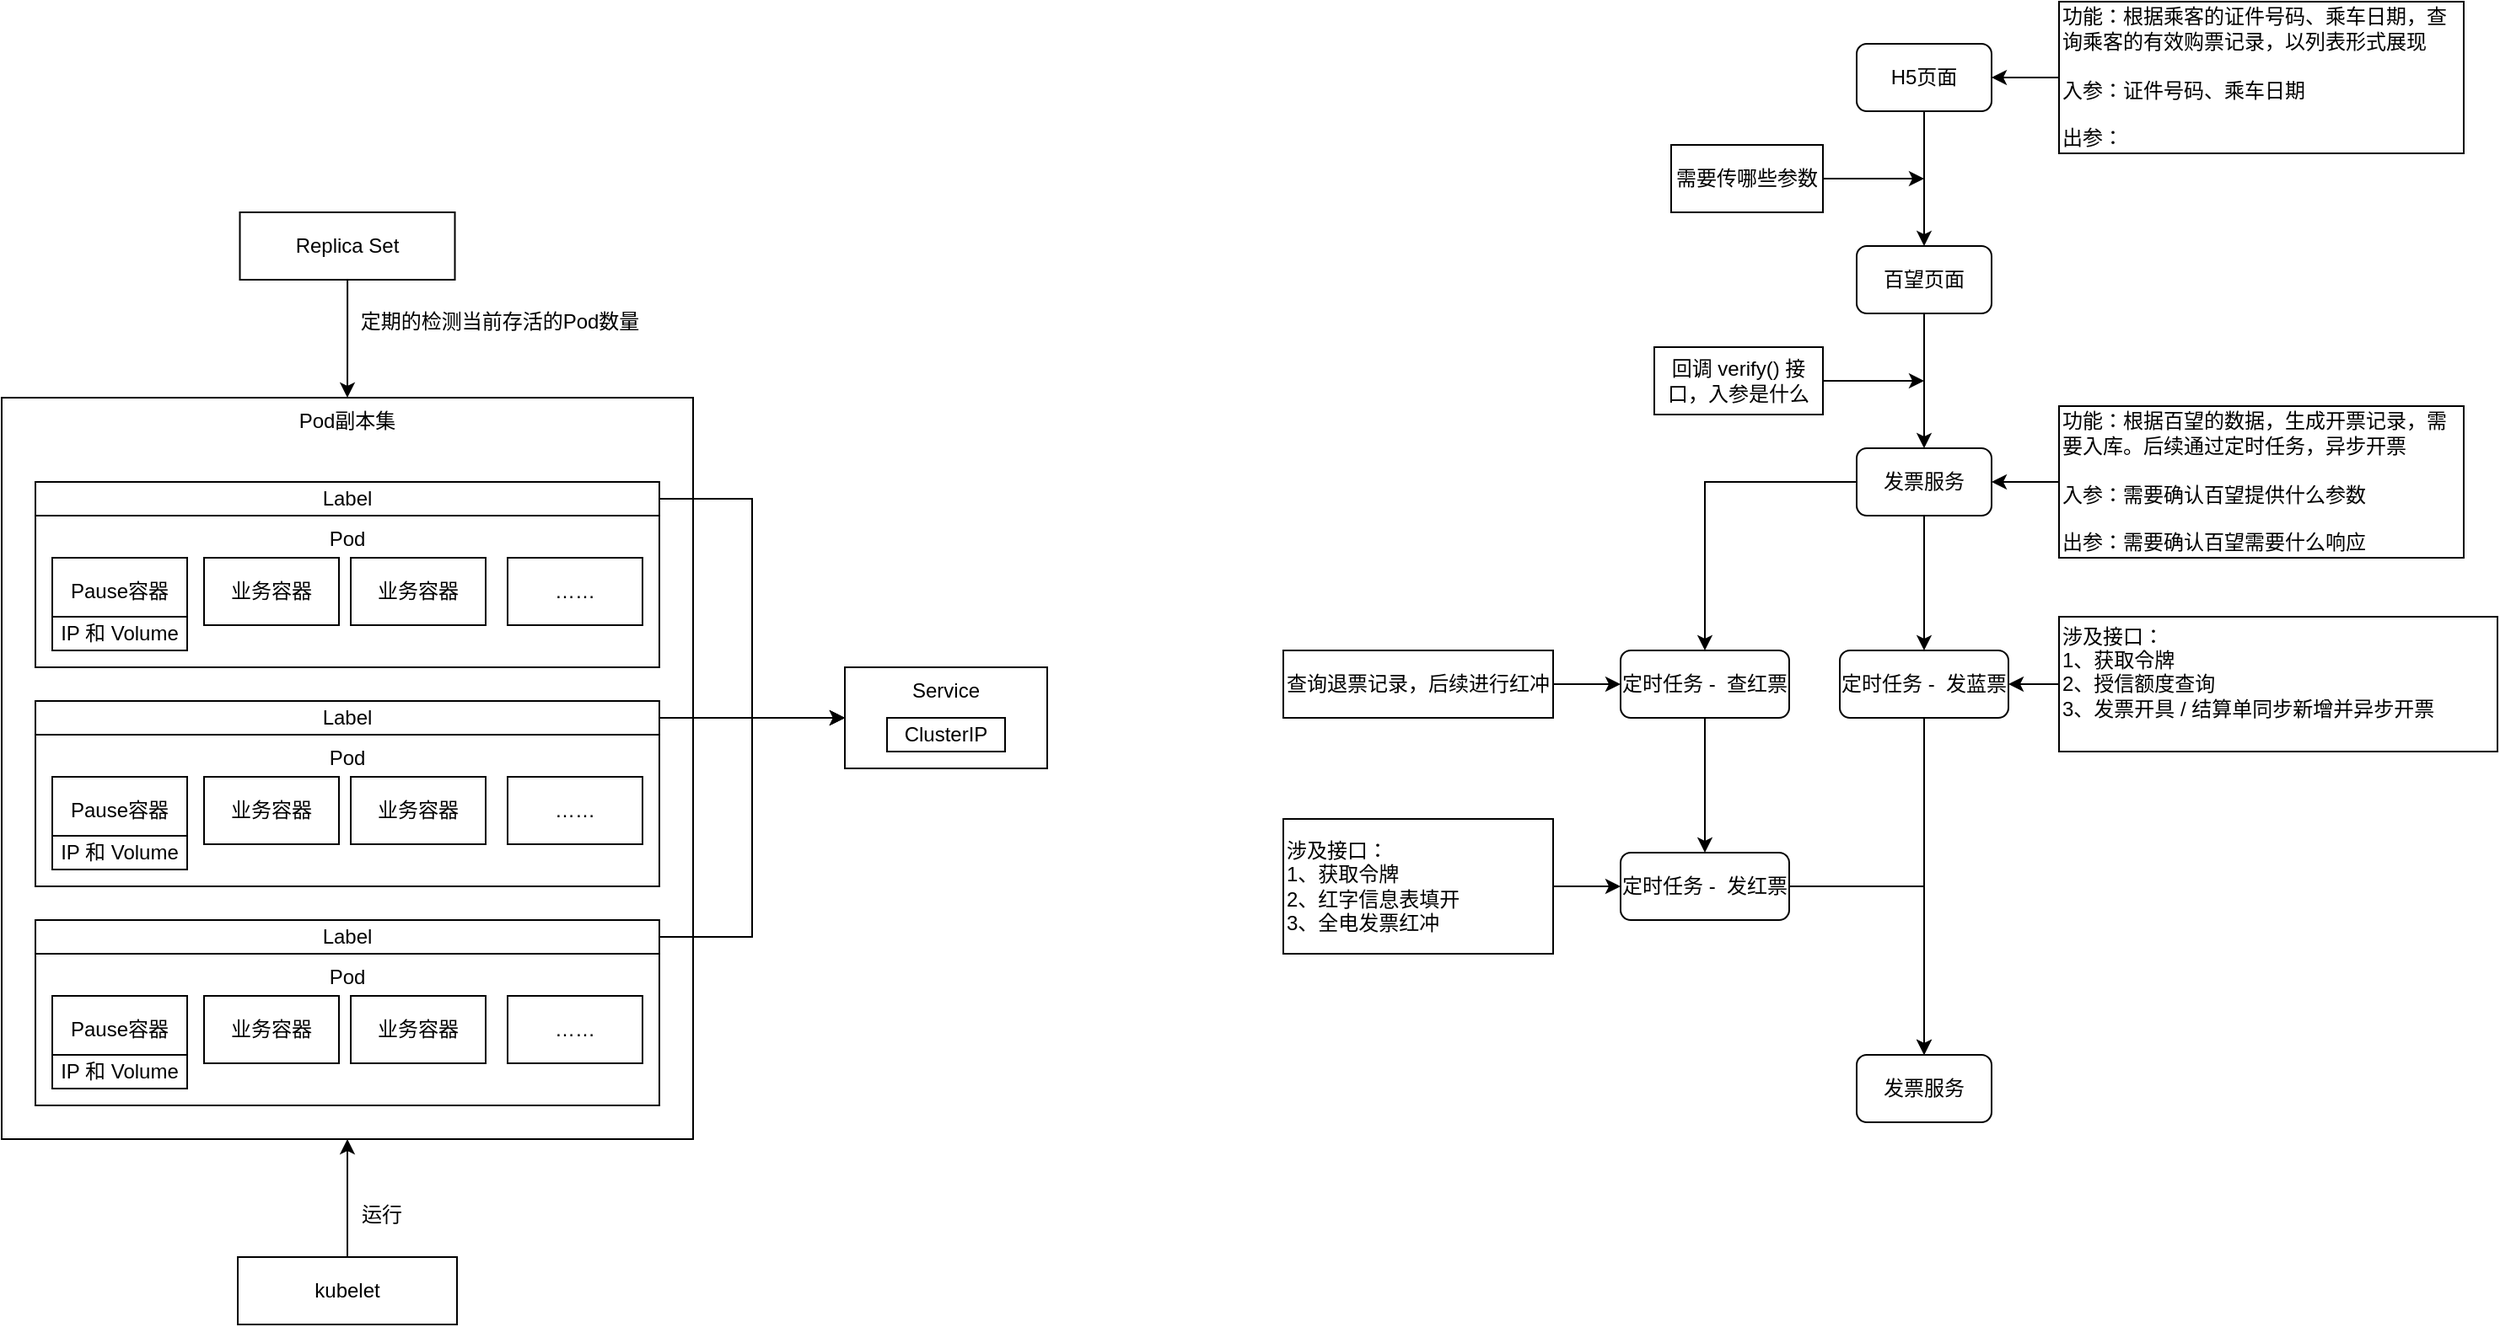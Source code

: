 <mxfile version="21.3.8" type="github">
  <diagram name="第 1 页" id="HOC7bNua-bY7ClNRXlTB">
    <mxGraphModel dx="2206" dy="764" grid="1" gridSize="10" guides="1" tooltips="1" connect="1" arrows="1" fold="1" page="1" pageScale="1" pageWidth="827" pageHeight="1169" math="0" shadow="0">
      <root>
        <mxCell id="0" />
        <mxCell id="1" parent="0" />
        <mxCell id="FU--RE4_ICC-AWk_sWPQ-10" style="edgeStyle=orthogonalEdgeStyle;rounded=0;orthogonalLoop=1;jettySize=auto;html=1;" parent="1" source="FU--RE4_ICC-AWk_sWPQ-3" target="FU--RE4_ICC-AWk_sWPQ-5" edge="1">
          <mxGeometry relative="1" as="geometry" />
        </mxCell>
        <mxCell id="FU--RE4_ICC-AWk_sWPQ-3" value="功能：根据乘客的证件号码、乘车日期，查询乘客的有效购票记录，以列表形式展现&lt;br style=&quot;border-color: var(--border-color);&quot;&gt;&lt;span style=&quot;border-color: var(--border-color);&quot;&gt;&lt;br style=&quot;border-color: var(--border-color);&quot;&gt;入参：证件号码、乘车日期&lt;br style=&quot;border-color: var(--border-color);&quot;&gt;&lt;br style=&quot;border-color: var(--border-color);&quot;&gt;出参：&lt;/span&gt;&lt;span style=&quot;&quot;&gt;&lt;br&gt;&lt;/span&gt;" style="rounded=0;whiteSpace=wrap;html=1;align=left;" parent="1" vertex="1">
          <mxGeometry x="440" y="15" width="240" height="90" as="geometry" />
        </mxCell>
        <mxCell id="FU--RE4_ICC-AWk_sWPQ-7" value="" style="edgeStyle=orthogonalEdgeStyle;rounded=0;orthogonalLoop=1;jettySize=auto;html=1;" parent="1" source="FU--RE4_ICC-AWk_sWPQ-5" target="FU--RE4_ICC-AWk_sWPQ-6" edge="1">
          <mxGeometry relative="1" as="geometry" />
        </mxCell>
        <mxCell id="FU--RE4_ICC-AWk_sWPQ-5" value="&lt;span style=&quot;border-color: var(--border-color); text-align: left;&quot;&gt;H5页面&lt;br style=&quot;border-color: var(--border-color);&quot;&gt;&lt;/span&gt;" style="rounded=1;whiteSpace=wrap;html=1;" parent="1" vertex="1">
          <mxGeometry x="320" y="40" width="80" height="40" as="geometry" />
        </mxCell>
        <mxCell id="FU--RE4_ICC-AWk_sWPQ-12" value="" style="edgeStyle=orthogonalEdgeStyle;rounded=0;orthogonalLoop=1;jettySize=auto;html=1;" parent="1" source="FU--RE4_ICC-AWk_sWPQ-6" target="FU--RE4_ICC-AWk_sWPQ-11" edge="1">
          <mxGeometry relative="1" as="geometry" />
        </mxCell>
        <mxCell id="FU--RE4_ICC-AWk_sWPQ-6" value="百望页面" style="whiteSpace=wrap;html=1;rounded=1;" parent="1" vertex="1">
          <mxGeometry x="320" y="160" width="80" height="40" as="geometry" />
        </mxCell>
        <mxCell id="FU--RE4_ICC-AWk_sWPQ-9" style="edgeStyle=orthogonalEdgeStyle;rounded=0;orthogonalLoop=1;jettySize=auto;html=1;" parent="1" source="FU--RE4_ICC-AWk_sWPQ-8" edge="1">
          <mxGeometry relative="1" as="geometry">
            <mxPoint x="360" y="120" as="targetPoint" />
          </mxGeometry>
        </mxCell>
        <mxCell id="FU--RE4_ICC-AWk_sWPQ-8" value="需要传哪些参数" style="rounded=0;whiteSpace=wrap;html=1;" parent="1" vertex="1">
          <mxGeometry x="210" y="100" width="90" height="40" as="geometry" />
        </mxCell>
        <mxCell id="FU--RE4_ICC-AWk_sWPQ-21" style="edgeStyle=orthogonalEdgeStyle;rounded=0;orthogonalLoop=1;jettySize=auto;html=1;" parent="1" source="FU--RE4_ICC-AWk_sWPQ-11" target="FU--RE4_ICC-AWk_sWPQ-20" edge="1">
          <mxGeometry relative="1" as="geometry" />
        </mxCell>
        <mxCell id="FU--RE4_ICC-AWk_sWPQ-31" style="edgeStyle=orthogonalEdgeStyle;rounded=0;orthogonalLoop=1;jettySize=auto;html=1;" parent="1" source="FU--RE4_ICC-AWk_sWPQ-11" target="FU--RE4_ICC-AWk_sWPQ-30" edge="1">
          <mxGeometry relative="1" as="geometry" />
        </mxCell>
        <mxCell id="FU--RE4_ICC-AWk_sWPQ-11" value="发票服务" style="whiteSpace=wrap;html=1;rounded=1;" parent="1" vertex="1">
          <mxGeometry x="320" y="280" width="80" height="40" as="geometry" />
        </mxCell>
        <mxCell id="FU--RE4_ICC-AWk_sWPQ-14" style="edgeStyle=orthogonalEdgeStyle;rounded=0;orthogonalLoop=1;jettySize=auto;html=1;" parent="1" source="FU--RE4_ICC-AWk_sWPQ-13" edge="1">
          <mxGeometry relative="1" as="geometry">
            <mxPoint x="360" y="240" as="targetPoint" />
          </mxGeometry>
        </mxCell>
        <mxCell id="FU--RE4_ICC-AWk_sWPQ-13" value="回调 verify() 接口，入参是什么" style="rounded=0;whiteSpace=wrap;html=1;" parent="1" vertex="1">
          <mxGeometry x="200" y="220" width="100" height="40" as="geometry" />
        </mxCell>
        <mxCell id="FU--RE4_ICC-AWk_sWPQ-16" style="edgeStyle=orthogonalEdgeStyle;rounded=0;orthogonalLoop=1;jettySize=auto;html=1;" parent="1" source="FU--RE4_ICC-AWk_sWPQ-15" target="FU--RE4_ICC-AWk_sWPQ-11" edge="1">
          <mxGeometry relative="1" as="geometry" />
        </mxCell>
        <mxCell id="FU--RE4_ICC-AWk_sWPQ-15" value="功能：根据百望的数据，生成开票记录，需要入库。后续通过定时任务，异步开票&lt;br style=&quot;border-color: var(--border-color);&quot;&gt;&lt;span style=&quot;border-color: var(--border-color);&quot;&gt;&lt;br style=&quot;border-color: var(--border-color);&quot;&gt;入参：需要确认百望提供什么参数&lt;br style=&quot;border-color: var(--border-color);&quot;&gt;&lt;br style=&quot;border-color: var(--border-color);&quot;&gt;出参：需要确认百望需要什么响应&lt;/span&gt;&lt;span style=&quot;&quot;&gt;&lt;br&gt;&lt;/span&gt;" style="rounded=0;whiteSpace=wrap;html=1;align=left;" parent="1" vertex="1">
          <mxGeometry x="440" y="255" width="240" height="90" as="geometry" />
        </mxCell>
        <mxCell id="FU--RE4_ICC-AWk_sWPQ-28" style="edgeStyle=orthogonalEdgeStyle;rounded=0;orthogonalLoop=1;jettySize=auto;html=1;entryX=0.5;entryY=0;entryDx=0;entryDy=0;" parent="1" source="FU--RE4_ICC-AWk_sWPQ-17" target="FU--RE4_ICC-AWk_sWPQ-27" edge="1">
          <mxGeometry relative="1" as="geometry" />
        </mxCell>
        <mxCell id="FU--RE4_ICC-AWk_sWPQ-17" value="定时任务 -&amp;nbsp; 发红票" style="whiteSpace=wrap;html=1;rounded=1;" parent="1" vertex="1">
          <mxGeometry x="180" y="520" width="100" height="40" as="geometry" />
        </mxCell>
        <mxCell id="FU--RE4_ICC-AWk_sWPQ-29" style="edgeStyle=orthogonalEdgeStyle;rounded=0;orthogonalLoop=1;jettySize=auto;html=1;" parent="1" source="FU--RE4_ICC-AWk_sWPQ-20" target="FU--RE4_ICC-AWk_sWPQ-27" edge="1">
          <mxGeometry relative="1" as="geometry" />
        </mxCell>
        <mxCell id="FU--RE4_ICC-AWk_sWPQ-20" value="定时任务 -&amp;nbsp; 发蓝票" style="whiteSpace=wrap;html=1;rounded=1;" parent="1" vertex="1">
          <mxGeometry x="310" y="400" width="100" height="40" as="geometry" />
        </mxCell>
        <mxCell id="FU--RE4_ICC-AWk_sWPQ-24" style="edgeStyle=orthogonalEdgeStyle;rounded=0;orthogonalLoop=1;jettySize=auto;html=1;" parent="1" source="FU--RE4_ICC-AWk_sWPQ-23" target="FU--RE4_ICC-AWk_sWPQ-20" edge="1">
          <mxGeometry relative="1" as="geometry" />
        </mxCell>
        <mxCell id="FU--RE4_ICC-AWk_sWPQ-23" value="涉及接口：&lt;br&gt;1、获取令牌&lt;br&gt;2、授信额度查询&lt;br&gt;3、发票开具 /&amp;nbsp;结算单同步新增并异步开票&lt;span style=&quot;&quot;&gt;&lt;div&gt;&lt;br&gt;&lt;/div&gt;&lt;/span&gt;" style="rounded=0;whiteSpace=wrap;html=1;align=left;" parent="1" vertex="1">
          <mxGeometry x="440" y="380" width="260" height="80" as="geometry" />
        </mxCell>
        <mxCell id="FU--RE4_ICC-AWk_sWPQ-36" style="edgeStyle=orthogonalEdgeStyle;rounded=0;orthogonalLoop=1;jettySize=auto;html=1;entryX=0;entryY=0.5;entryDx=0;entryDy=0;" parent="1" source="FU--RE4_ICC-AWk_sWPQ-25" target="FU--RE4_ICC-AWk_sWPQ-17" edge="1">
          <mxGeometry relative="1" as="geometry" />
        </mxCell>
        <mxCell id="FU--RE4_ICC-AWk_sWPQ-25" value="涉及接口：&lt;br&gt;1、获取令牌&lt;br&gt;&lt;span style=&quot;&quot;&gt;2、红字信息表填开&lt;br&gt;3、全电发票红冲&lt;br&gt;&lt;/span&gt;" style="rounded=0;whiteSpace=wrap;html=1;align=left;" parent="1" vertex="1">
          <mxGeometry x="-20" y="500" width="160" height="80" as="geometry" />
        </mxCell>
        <mxCell id="FU--RE4_ICC-AWk_sWPQ-27" value="发票服务" style="whiteSpace=wrap;html=1;rounded=1;" parent="1" vertex="1">
          <mxGeometry x="320" y="640" width="80" height="40" as="geometry" />
        </mxCell>
        <mxCell id="FU--RE4_ICC-AWk_sWPQ-32" style="edgeStyle=orthogonalEdgeStyle;rounded=0;orthogonalLoop=1;jettySize=auto;html=1;" parent="1" source="FU--RE4_ICC-AWk_sWPQ-30" target="FU--RE4_ICC-AWk_sWPQ-17" edge="1">
          <mxGeometry relative="1" as="geometry" />
        </mxCell>
        <mxCell id="FU--RE4_ICC-AWk_sWPQ-30" value="定时任务 -&amp;nbsp; 查红票" style="whiteSpace=wrap;html=1;rounded=1;" parent="1" vertex="1">
          <mxGeometry x="180" y="400" width="100" height="40" as="geometry" />
        </mxCell>
        <mxCell id="FU--RE4_ICC-AWk_sWPQ-35" style="edgeStyle=orthogonalEdgeStyle;rounded=0;orthogonalLoop=1;jettySize=auto;html=1;" parent="1" source="FU--RE4_ICC-AWk_sWPQ-33" target="FU--RE4_ICC-AWk_sWPQ-30" edge="1">
          <mxGeometry relative="1" as="geometry" />
        </mxCell>
        <mxCell id="FU--RE4_ICC-AWk_sWPQ-33" value="&lt;span style=&quot;&quot;&gt;查询退票记录，后续进行红冲&lt;br&gt;&lt;/span&gt;" style="rounded=0;whiteSpace=wrap;html=1;align=left;" parent="1" vertex="1">
          <mxGeometry x="-20" y="400" width="160" height="40" as="geometry" />
        </mxCell>
        <mxCell id="kJ-RgNJBBdPj5PcARNe8-33" value="" style="group;verticalAlign=top;" vertex="1" connectable="0" parent="1">
          <mxGeometry x="-760" y="300" width="390" height="390" as="geometry" />
        </mxCell>
        <mxCell id="kJ-RgNJBBdPj5PcARNe8-61" value="Pod副本集" style="rounded=0;whiteSpace=wrap;html=1;verticalAlign=top;" vertex="1" parent="kJ-RgNJBBdPj5PcARNe8-33">
          <mxGeometry x="-20" y="-50" width="410" height="440" as="geometry" />
        </mxCell>
        <mxCell id="kJ-RgNJBBdPj5PcARNe8-1" value="Pod" style="rounded=0;whiteSpace=wrap;html=1;verticalAlign=top;" vertex="1" parent="kJ-RgNJBBdPj5PcARNe8-33">
          <mxGeometry y="20" width="370" height="90" as="geometry" />
        </mxCell>
        <mxCell id="kJ-RgNJBBdPj5PcARNe8-3" value="Pause容器" style="rounded=0;whiteSpace=wrap;html=1;" vertex="1" parent="kJ-RgNJBBdPj5PcARNe8-33">
          <mxGeometry x="10" y="45" width="80" height="40" as="geometry" />
        </mxCell>
        <mxCell id="kJ-RgNJBBdPj5PcARNe8-6" value="业务容器" style="rounded=0;whiteSpace=wrap;html=1;" vertex="1" parent="kJ-RgNJBBdPj5PcARNe8-33">
          <mxGeometry x="100" y="45" width="80" height="40" as="geometry" />
        </mxCell>
        <mxCell id="kJ-RgNJBBdPj5PcARNe8-7" value="业务容器" style="rounded=0;whiteSpace=wrap;html=1;" vertex="1" parent="kJ-RgNJBBdPj5PcARNe8-33">
          <mxGeometry x="187" y="45" width="80" height="40" as="geometry" />
        </mxCell>
        <mxCell id="kJ-RgNJBBdPj5PcARNe8-8" value="……" style="rounded=0;whiteSpace=wrap;html=1;" vertex="1" parent="kJ-RgNJBBdPj5PcARNe8-33">
          <mxGeometry x="280" y="45" width="80" height="40" as="geometry" />
        </mxCell>
        <mxCell id="kJ-RgNJBBdPj5PcARNe8-9" value="IP 和 Volume" style="rounded=0;whiteSpace=wrap;html=1;" vertex="1" parent="kJ-RgNJBBdPj5PcARNe8-33">
          <mxGeometry x="10" y="80" width="80" height="20" as="geometry" />
        </mxCell>
        <mxCell id="kJ-RgNJBBdPj5PcARNe8-13" value="Label" style="rounded=0;whiteSpace=wrap;html=1;" vertex="1" parent="kJ-RgNJBBdPj5PcARNe8-33">
          <mxGeometry width="370" height="20" as="geometry" />
        </mxCell>
        <mxCell id="kJ-RgNJBBdPj5PcARNe8-34" value="" style="group" vertex="1" connectable="0" parent="1">
          <mxGeometry x="-760" y="430" width="370" height="110" as="geometry" />
        </mxCell>
        <mxCell id="kJ-RgNJBBdPj5PcARNe8-35" value="Pod" style="rounded=0;whiteSpace=wrap;html=1;verticalAlign=top;" vertex="1" parent="kJ-RgNJBBdPj5PcARNe8-34">
          <mxGeometry y="20" width="370" height="90" as="geometry" />
        </mxCell>
        <mxCell id="kJ-RgNJBBdPj5PcARNe8-36" value="Pause容器" style="rounded=0;whiteSpace=wrap;html=1;" vertex="1" parent="kJ-RgNJBBdPj5PcARNe8-34">
          <mxGeometry x="10" y="45" width="80" height="40" as="geometry" />
        </mxCell>
        <mxCell id="kJ-RgNJBBdPj5PcARNe8-37" value="业务容器" style="rounded=0;whiteSpace=wrap;html=1;" vertex="1" parent="kJ-RgNJBBdPj5PcARNe8-34">
          <mxGeometry x="100" y="45" width="80" height="40" as="geometry" />
        </mxCell>
        <mxCell id="kJ-RgNJBBdPj5PcARNe8-38" value="业务容器" style="rounded=0;whiteSpace=wrap;html=1;" vertex="1" parent="kJ-RgNJBBdPj5PcARNe8-34">
          <mxGeometry x="187" y="45" width="80" height="40" as="geometry" />
        </mxCell>
        <mxCell id="kJ-RgNJBBdPj5PcARNe8-39" value="……" style="rounded=0;whiteSpace=wrap;html=1;" vertex="1" parent="kJ-RgNJBBdPj5PcARNe8-34">
          <mxGeometry x="280" y="45" width="80" height="40" as="geometry" />
        </mxCell>
        <mxCell id="kJ-RgNJBBdPj5PcARNe8-40" value="IP 和 Volume" style="rounded=0;whiteSpace=wrap;html=1;" vertex="1" parent="kJ-RgNJBBdPj5PcARNe8-34">
          <mxGeometry x="10" y="80" width="80" height="20" as="geometry" />
        </mxCell>
        <mxCell id="kJ-RgNJBBdPj5PcARNe8-41" value="Label" style="rounded=0;whiteSpace=wrap;html=1;" vertex="1" parent="kJ-RgNJBBdPj5PcARNe8-34">
          <mxGeometry width="370" height="20" as="geometry" />
        </mxCell>
        <mxCell id="kJ-RgNJBBdPj5PcARNe8-42" value="" style="group" vertex="1" connectable="0" parent="1">
          <mxGeometry x="-760" y="560" width="370" height="110" as="geometry" />
        </mxCell>
        <mxCell id="kJ-RgNJBBdPj5PcARNe8-43" value="Pod" style="rounded=0;whiteSpace=wrap;html=1;verticalAlign=top;" vertex="1" parent="kJ-RgNJBBdPj5PcARNe8-42">
          <mxGeometry y="20" width="370" height="90" as="geometry" />
        </mxCell>
        <mxCell id="kJ-RgNJBBdPj5PcARNe8-44" value="Pause容器" style="rounded=0;whiteSpace=wrap;html=1;" vertex="1" parent="kJ-RgNJBBdPj5PcARNe8-42">
          <mxGeometry x="10" y="45" width="80" height="40" as="geometry" />
        </mxCell>
        <mxCell id="kJ-RgNJBBdPj5PcARNe8-45" value="业务容器" style="rounded=0;whiteSpace=wrap;html=1;" vertex="1" parent="kJ-RgNJBBdPj5PcARNe8-42">
          <mxGeometry x="100" y="45" width="80" height="40" as="geometry" />
        </mxCell>
        <mxCell id="kJ-RgNJBBdPj5PcARNe8-46" value="业务容器" style="rounded=0;whiteSpace=wrap;html=1;" vertex="1" parent="kJ-RgNJBBdPj5PcARNe8-42">
          <mxGeometry x="187" y="45" width="80" height="40" as="geometry" />
        </mxCell>
        <mxCell id="kJ-RgNJBBdPj5PcARNe8-47" value="……" style="rounded=0;whiteSpace=wrap;html=1;" vertex="1" parent="kJ-RgNJBBdPj5PcARNe8-42">
          <mxGeometry x="280" y="45" width="80" height="40" as="geometry" />
        </mxCell>
        <mxCell id="kJ-RgNJBBdPj5PcARNe8-48" value="IP 和 Volume" style="rounded=0;whiteSpace=wrap;html=1;" vertex="1" parent="kJ-RgNJBBdPj5PcARNe8-42">
          <mxGeometry x="10" y="80" width="80" height="20" as="geometry" />
        </mxCell>
        <mxCell id="kJ-RgNJBBdPj5PcARNe8-49" value="Label" style="rounded=0;whiteSpace=wrap;html=1;" vertex="1" parent="kJ-RgNJBBdPj5PcARNe8-42">
          <mxGeometry width="370" height="20" as="geometry" />
        </mxCell>
        <mxCell id="kJ-RgNJBBdPj5PcARNe8-50" value="" style="group" vertex="1" connectable="0" parent="1">
          <mxGeometry x="-280" y="410" width="120" height="60" as="geometry" />
        </mxCell>
        <mxCell id="kJ-RgNJBBdPj5PcARNe8-11" value="Service" style="rounded=0;whiteSpace=wrap;html=1;verticalAlign=top;" vertex="1" parent="kJ-RgNJBBdPj5PcARNe8-50">
          <mxGeometry width="120" height="60" as="geometry" />
        </mxCell>
        <mxCell id="kJ-RgNJBBdPj5PcARNe8-12" value="ClusterIP" style="rounded=0;whiteSpace=wrap;html=1;" vertex="1" parent="kJ-RgNJBBdPj5PcARNe8-50">
          <mxGeometry x="25" y="30" width="70" height="20" as="geometry" />
        </mxCell>
        <mxCell id="kJ-RgNJBBdPj5PcARNe8-55" style="edgeStyle=orthogonalEdgeStyle;rounded=0;orthogonalLoop=1;jettySize=auto;html=1;entryX=0;entryY=0.5;entryDx=0;entryDy=0;" edge="1" parent="1" source="kJ-RgNJBBdPj5PcARNe8-41" target="kJ-RgNJBBdPj5PcARNe8-11">
          <mxGeometry relative="1" as="geometry" />
        </mxCell>
        <mxCell id="kJ-RgNJBBdPj5PcARNe8-56" style="edgeStyle=orthogonalEdgeStyle;rounded=0;orthogonalLoop=1;jettySize=auto;html=1;entryX=0;entryY=0.5;entryDx=0;entryDy=0;" edge="1" parent="1" source="kJ-RgNJBBdPj5PcARNe8-13" target="kJ-RgNJBBdPj5PcARNe8-11">
          <mxGeometry relative="1" as="geometry" />
        </mxCell>
        <mxCell id="kJ-RgNJBBdPj5PcARNe8-57" style="edgeStyle=orthogonalEdgeStyle;rounded=0;orthogonalLoop=1;jettySize=auto;html=1;entryX=0;entryY=0.5;entryDx=0;entryDy=0;" edge="1" parent="1" source="kJ-RgNJBBdPj5PcARNe8-49" target="kJ-RgNJBBdPj5PcARNe8-11">
          <mxGeometry relative="1" as="geometry" />
        </mxCell>
        <mxCell id="kJ-RgNJBBdPj5PcARNe8-65" style="edgeStyle=orthogonalEdgeStyle;rounded=0;orthogonalLoop=1;jettySize=auto;html=1;" edge="1" parent="1" source="kJ-RgNJBBdPj5PcARNe8-64" target="kJ-RgNJBBdPj5PcARNe8-61">
          <mxGeometry relative="1" as="geometry" />
        </mxCell>
        <mxCell id="kJ-RgNJBBdPj5PcARNe8-64" value="Replica Set" style="rounded=0;whiteSpace=wrap;html=1;verticalAlign=middle;" vertex="1" parent="1">
          <mxGeometry x="-638.75" y="140" width="127.5" height="40" as="geometry" />
        </mxCell>
        <mxCell id="kJ-RgNJBBdPj5PcARNe8-68" value="定期的检测当前存活的Pod数量" style="text;html=1;align=center;verticalAlign=middle;resizable=0;points=[];autosize=1;strokeColor=none;fillColor=none;" vertex="1" parent="1">
          <mxGeometry x="-580" y="190" width="190" height="30" as="geometry" />
        </mxCell>
        <mxCell id="kJ-RgNJBBdPj5PcARNe8-72" style="edgeStyle=orthogonalEdgeStyle;rounded=0;orthogonalLoop=1;jettySize=auto;html=1;" edge="1" parent="1" source="kJ-RgNJBBdPj5PcARNe8-69" target="kJ-RgNJBBdPj5PcARNe8-61">
          <mxGeometry relative="1" as="geometry" />
        </mxCell>
        <mxCell id="kJ-RgNJBBdPj5PcARNe8-69" value="kubelet" style="rounded=0;whiteSpace=wrap;html=1;" vertex="1" parent="1">
          <mxGeometry x="-640" y="760" width="130" height="40" as="geometry" />
        </mxCell>
        <mxCell id="kJ-RgNJBBdPj5PcARNe8-73" value="运行" style="text;html=1;align=center;verticalAlign=middle;resizable=0;points=[];autosize=1;strokeColor=none;fillColor=none;" vertex="1" parent="1">
          <mxGeometry x="-580" y="720" width="50" height="30" as="geometry" />
        </mxCell>
      </root>
    </mxGraphModel>
  </diagram>
</mxfile>
